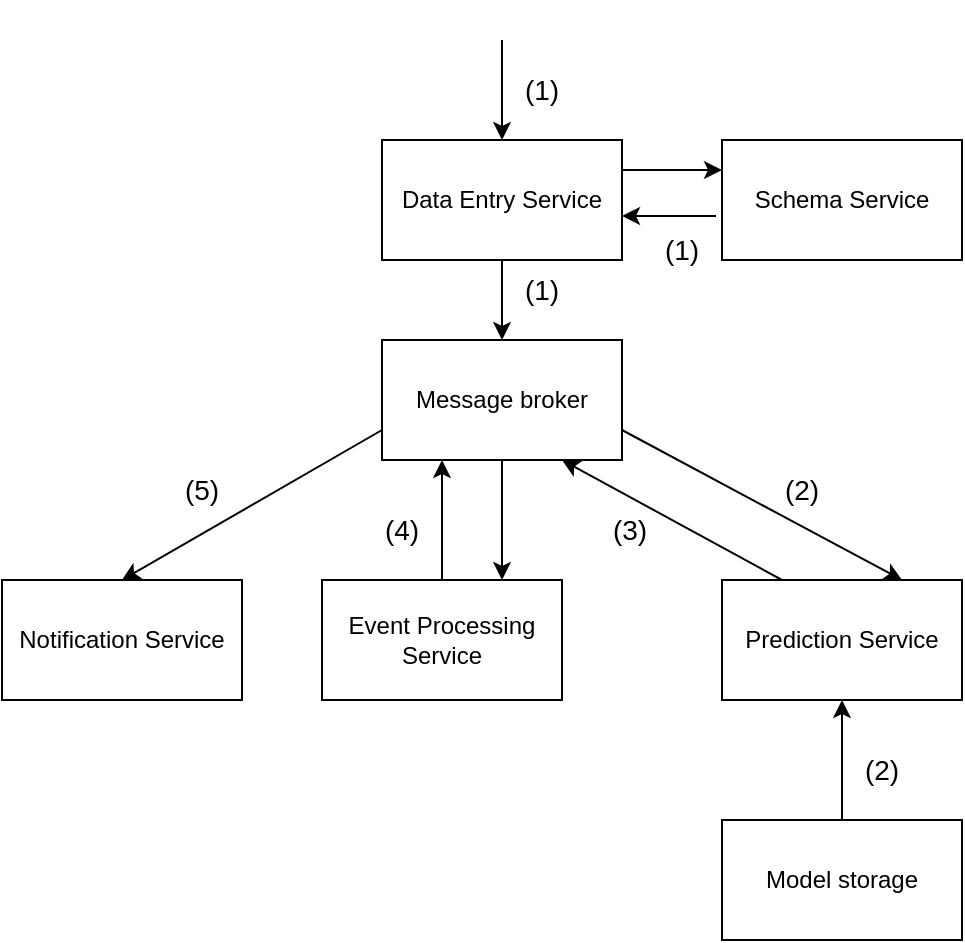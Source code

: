 <mxfile version="18.0.8" type="device"><diagram id="c7v-UWZoVUG4XZDY7B3u" name="Page-1"><mxGraphModel dx="1422" dy="747" grid="1" gridSize="10" guides="1" tooltips="1" connect="1" arrows="1" fold="1" page="1" pageScale="1" pageWidth="827" pageHeight="1169" math="0" shadow="0"><root><mxCell id="0"/><mxCell id="1" parent="0"/><mxCell id="mpaVWT1XnfXaNm20Bn6S-1" value="" style="shape=image;html=1;verticalAlign=top;verticalLabelPosition=bottom;labelBackgroundColor=#ffffff;imageAspect=0;aspect=fixed;image=https://cdn4.iconfinder.com/data/icons/essential-app-2/16/record-round-circle-dot-128.png" vertex="1" parent="1"><mxGeometry x="370" y="50" width="20" height="20" as="geometry"/></mxCell><mxCell id="mpaVWT1XnfXaNm20Bn6S-2" value="Data Entry Service" style="rounded=0;whiteSpace=wrap;html=1;" vertex="1" parent="1"><mxGeometry x="320" y="120" width="120" height="60" as="geometry"/></mxCell><mxCell id="mpaVWT1XnfXaNm20Bn6S-3" value="Schema Service" style="rounded=0;whiteSpace=wrap;html=1;" vertex="1" parent="1"><mxGeometry x="490" y="120" width="120" height="60" as="geometry"/></mxCell><mxCell id="mpaVWT1XnfXaNm20Bn6S-4" value="Message broker" style="rounded=0;whiteSpace=wrap;html=1;" vertex="1" parent="1"><mxGeometry x="320" y="220" width="120" height="60" as="geometry"/></mxCell><mxCell id="mpaVWT1XnfXaNm20Bn6S-5" value="Event Processing Service" style="rounded=0;whiteSpace=wrap;html=1;" vertex="1" parent="1"><mxGeometry x="290" y="340" width="120" height="60" as="geometry"/></mxCell><mxCell id="mpaVWT1XnfXaNm20Bn6S-6" value="Prediction Service" style="rounded=0;whiteSpace=wrap;html=1;" vertex="1" parent="1"><mxGeometry x="490" y="340" width="120" height="60" as="geometry"/></mxCell><mxCell id="mpaVWT1XnfXaNm20Bn6S-7" value="Model storage" style="rounded=0;whiteSpace=wrap;html=1;" vertex="1" parent="1"><mxGeometry x="490" y="460" width="120" height="60" as="geometry"/></mxCell><mxCell id="mpaVWT1XnfXaNm20Bn6S-9" value="" style="endArrow=classic;html=1;rounded=0;exitX=0.5;exitY=1;exitDx=0;exitDy=0;entryX=0.5;entryY=0;entryDx=0;entryDy=0;" edge="1" parent="1" source="mpaVWT1XnfXaNm20Bn6S-1" target="mpaVWT1XnfXaNm20Bn6S-2"><mxGeometry width="50" height="50" relative="1" as="geometry"><mxPoint x="390" y="430" as="sourcePoint"/><mxPoint x="440" y="380" as="targetPoint"/></mxGeometry></mxCell><mxCell id="mpaVWT1XnfXaNm20Bn6S-10" value="" style="endArrow=classic;html=1;rounded=0;exitX=1;exitY=0.25;exitDx=0;exitDy=0;entryX=0;entryY=0.25;entryDx=0;entryDy=0;" edge="1" parent="1" source="mpaVWT1XnfXaNm20Bn6S-2" target="mpaVWT1XnfXaNm20Bn6S-3"><mxGeometry width="50" height="50" relative="1" as="geometry"><mxPoint x="390" y="430" as="sourcePoint"/><mxPoint x="440" y="380" as="targetPoint"/></mxGeometry></mxCell><mxCell id="mpaVWT1XnfXaNm20Bn6S-11" value="" style="endArrow=classic;html=1;rounded=0;exitX=-0.025;exitY=0.633;exitDx=0;exitDy=0;entryX=1;entryY=0.633;entryDx=0;entryDy=0;entryPerimeter=0;exitPerimeter=0;" edge="1" parent="1" source="mpaVWT1XnfXaNm20Bn6S-3" target="mpaVWT1XnfXaNm20Bn6S-2"><mxGeometry width="50" height="50" relative="1" as="geometry"><mxPoint x="450" y="145" as="sourcePoint"/><mxPoint x="500" y="145" as="targetPoint"/></mxGeometry></mxCell><mxCell id="mpaVWT1XnfXaNm20Bn6S-12" value="" style="endArrow=classic;html=1;rounded=0;exitX=0.5;exitY=1;exitDx=0;exitDy=0;entryX=0.5;entryY=0;entryDx=0;entryDy=0;" edge="1" parent="1" source="mpaVWT1XnfXaNm20Bn6S-2" target="mpaVWT1XnfXaNm20Bn6S-4"><mxGeometry width="50" height="50" relative="1" as="geometry"><mxPoint x="390" y="80" as="sourcePoint"/><mxPoint x="390" y="130" as="targetPoint"/></mxGeometry></mxCell><mxCell id="mpaVWT1XnfXaNm20Bn6S-13" value="" style="endArrow=classic;html=1;rounded=0;entryX=0.75;entryY=0;entryDx=0;entryDy=0;" edge="1" parent="1" source="mpaVWT1XnfXaNm20Bn6S-4" target="mpaVWT1XnfXaNm20Bn6S-5"><mxGeometry width="50" height="50" relative="1" as="geometry"><mxPoint x="390" y="190" as="sourcePoint"/><mxPoint x="390" y="230" as="targetPoint"/></mxGeometry></mxCell><mxCell id="mpaVWT1XnfXaNm20Bn6S-15" value="" style="endArrow=classic;html=1;rounded=0;exitX=1;exitY=0.75;exitDx=0;exitDy=0;entryX=0.75;entryY=0;entryDx=0;entryDy=0;" edge="1" parent="1" source="mpaVWT1XnfXaNm20Bn6S-4" target="mpaVWT1XnfXaNm20Bn6S-6"><mxGeometry width="50" height="50" relative="1" as="geometry"><mxPoint x="270" y="410" as="sourcePoint"/><mxPoint x="270" y="470" as="targetPoint"/></mxGeometry></mxCell><mxCell id="mpaVWT1XnfXaNm20Bn6S-17" value="" style="endArrow=classic;html=1;rounded=0;exitX=0.5;exitY=0;exitDx=0;exitDy=0;entryX=0.5;entryY=1;entryDx=0;entryDy=0;" edge="1" parent="1" source="mpaVWT1XnfXaNm20Bn6S-7" target="mpaVWT1XnfXaNm20Bn6S-6"><mxGeometry width="50" height="50" relative="1" as="geometry"><mxPoint x="480" y="410" as="sourcePoint"/><mxPoint x="480" y="470" as="targetPoint"/></mxGeometry></mxCell><mxCell id="mpaVWT1XnfXaNm20Bn6S-18" value="(1)" style="text;html=1;strokeColor=none;fillColor=none;align=center;verticalAlign=middle;whiteSpace=wrap;rounded=0;fontSize=14;" vertex="1" parent="1"><mxGeometry x="370" y="80" width="60" height="30" as="geometry"/></mxCell><mxCell id="mpaVWT1XnfXaNm20Bn6S-19" value="(1)" style="text;html=1;strokeColor=none;fillColor=none;align=center;verticalAlign=middle;whiteSpace=wrap;rounded=0;fontSize=14;" vertex="1" parent="1"><mxGeometry x="440" y="160" width="60" height="30" as="geometry"/></mxCell><mxCell id="mpaVWT1XnfXaNm20Bn6S-20" value="(1)" style="text;html=1;strokeColor=none;fillColor=none;align=center;verticalAlign=middle;whiteSpace=wrap;rounded=0;fontSize=14;" vertex="1" parent="1"><mxGeometry x="370" y="180" width="60" height="30" as="geometry"/></mxCell><mxCell id="mpaVWT1XnfXaNm20Bn6S-21" value="(5)" style="text;html=1;strokeColor=none;fillColor=none;align=center;verticalAlign=middle;whiteSpace=wrap;rounded=0;fontSize=14;" vertex="1" parent="1"><mxGeometry x="200" y="280" width="60" height="30" as="geometry"/></mxCell><mxCell id="mpaVWT1XnfXaNm20Bn6S-23" value="(2)" style="text;html=1;strokeColor=none;fillColor=none;align=center;verticalAlign=middle;whiteSpace=wrap;rounded=0;fontSize=14;" vertex="1" parent="1"><mxGeometry x="500" y="280" width="60" height="30" as="geometry"/></mxCell><mxCell id="mpaVWT1XnfXaNm20Bn6S-24" value="(2)" style="text;html=1;strokeColor=none;fillColor=none;align=center;verticalAlign=middle;whiteSpace=wrap;rounded=0;fontSize=14;" vertex="1" parent="1"><mxGeometry x="540" y="420" width="60" height="30" as="geometry"/></mxCell><mxCell id="mpaVWT1XnfXaNm20Bn6S-25" value="Notification Service" style="rounded=0;whiteSpace=wrap;html=1;" vertex="1" parent="1"><mxGeometry x="130" y="340" width="120" height="60" as="geometry"/></mxCell><mxCell id="mpaVWT1XnfXaNm20Bn6S-28" value="" style="endArrow=classic;html=1;rounded=0;exitX=0;exitY=0.75;exitDx=0;exitDy=0;entryX=0.5;entryY=0;entryDx=0;entryDy=0;" edge="1" parent="1" source="mpaVWT1XnfXaNm20Bn6S-4" target="mpaVWT1XnfXaNm20Bn6S-25"><mxGeometry width="50" height="50" relative="1" as="geometry"><mxPoint x="420" y="290" as="sourcePoint"/><mxPoint x="560" y="350" as="targetPoint"/></mxGeometry></mxCell><mxCell id="mpaVWT1XnfXaNm20Bn6S-29" value="" style="endArrow=classic;html=1;rounded=0;entryX=0.75;entryY=1;entryDx=0;entryDy=0;exitX=0.25;exitY=0;exitDx=0;exitDy=0;" edge="1" parent="1" source="mpaVWT1XnfXaNm20Bn6S-6" target="mpaVWT1XnfXaNm20Bn6S-4"><mxGeometry width="50" height="50" relative="1" as="geometry"><mxPoint x="390" y="410" as="sourcePoint"/><mxPoint x="440" y="360" as="targetPoint"/></mxGeometry></mxCell><mxCell id="mpaVWT1XnfXaNm20Bn6S-30" value="(3)" style="text;html=1;strokeColor=none;fillColor=none;align=center;verticalAlign=middle;whiteSpace=wrap;rounded=0;fontSize=14;" vertex="1" parent="1"><mxGeometry x="414" y="300" width="60" height="30" as="geometry"/></mxCell><mxCell id="mpaVWT1XnfXaNm20Bn6S-31" value="" style="endArrow=classic;html=1;rounded=0;entryX=0.25;entryY=1;entryDx=0;entryDy=0;exitX=0.5;exitY=0;exitDx=0;exitDy=0;" edge="1" parent="1" source="mpaVWT1XnfXaNm20Bn6S-5" target="mpaVWT1XnfXaNm20Bn6S-4"><mxGeometry width="50" height="50" relative="1" as="geometry"><mxPoint x="390" y="290" as="sourcePoint"/><mxPoint x="390" y="350" as="targetPoint"/></mxGeometry></mxCell><mxCell id="mpaVWT1XnfXaNm20Bn6S-33" value="(4)" style="text;html=1;strokeColor=none;fillColor=none;align=center;verticalAlign=middle;whiteSpace=wrap;rounded=0;fontSize=14;" vertex="1" parent="1"><mxGeometry x="300" y="300" width="60" height="30" as="geometry"/></mxCell></root></mxGraphModel></diagram></mxfile>